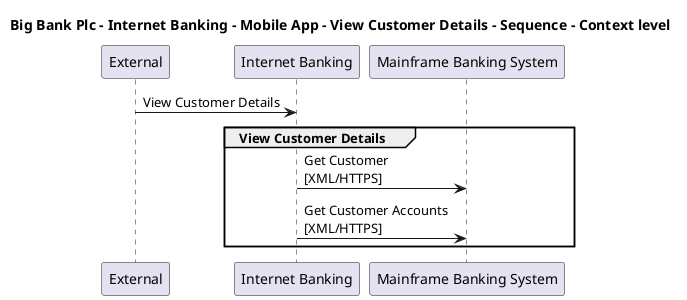@startuml

title Big Bank Plc - Internet Banking - Mobile App - View Customer Details - Sequence - Context level

participant "External" as C4InterFlow.SoftwareSystems.ExternalSystem
participant "Internet Banking" as BigBankPlc.SoftwareSystems.InternetBanking
participant "Mainframe Banking System" as BigBankPlc.SoftwareSystems.MainframeBankingSystem

C4InterFlow.SoftwareSystems.ExternalSystem -> BigBankPlc.SoftwareSystems.InternetBanking : View Customer Details
group View Customer Details
BigBankPlc.SoftwareSystems.InternetBanking -> BigBankPlc.SoftwareSystems.MainframeBankingSystem : Get Customer\n[XML/HTTPS]
BigBankPlc.SoftwareSystems.InternetBanking -> BigBankPlc.SoftwareSystems.MainframeBankingSystem : Get Customer Accounts\n[XML/HTTPS]
end


@enduml
